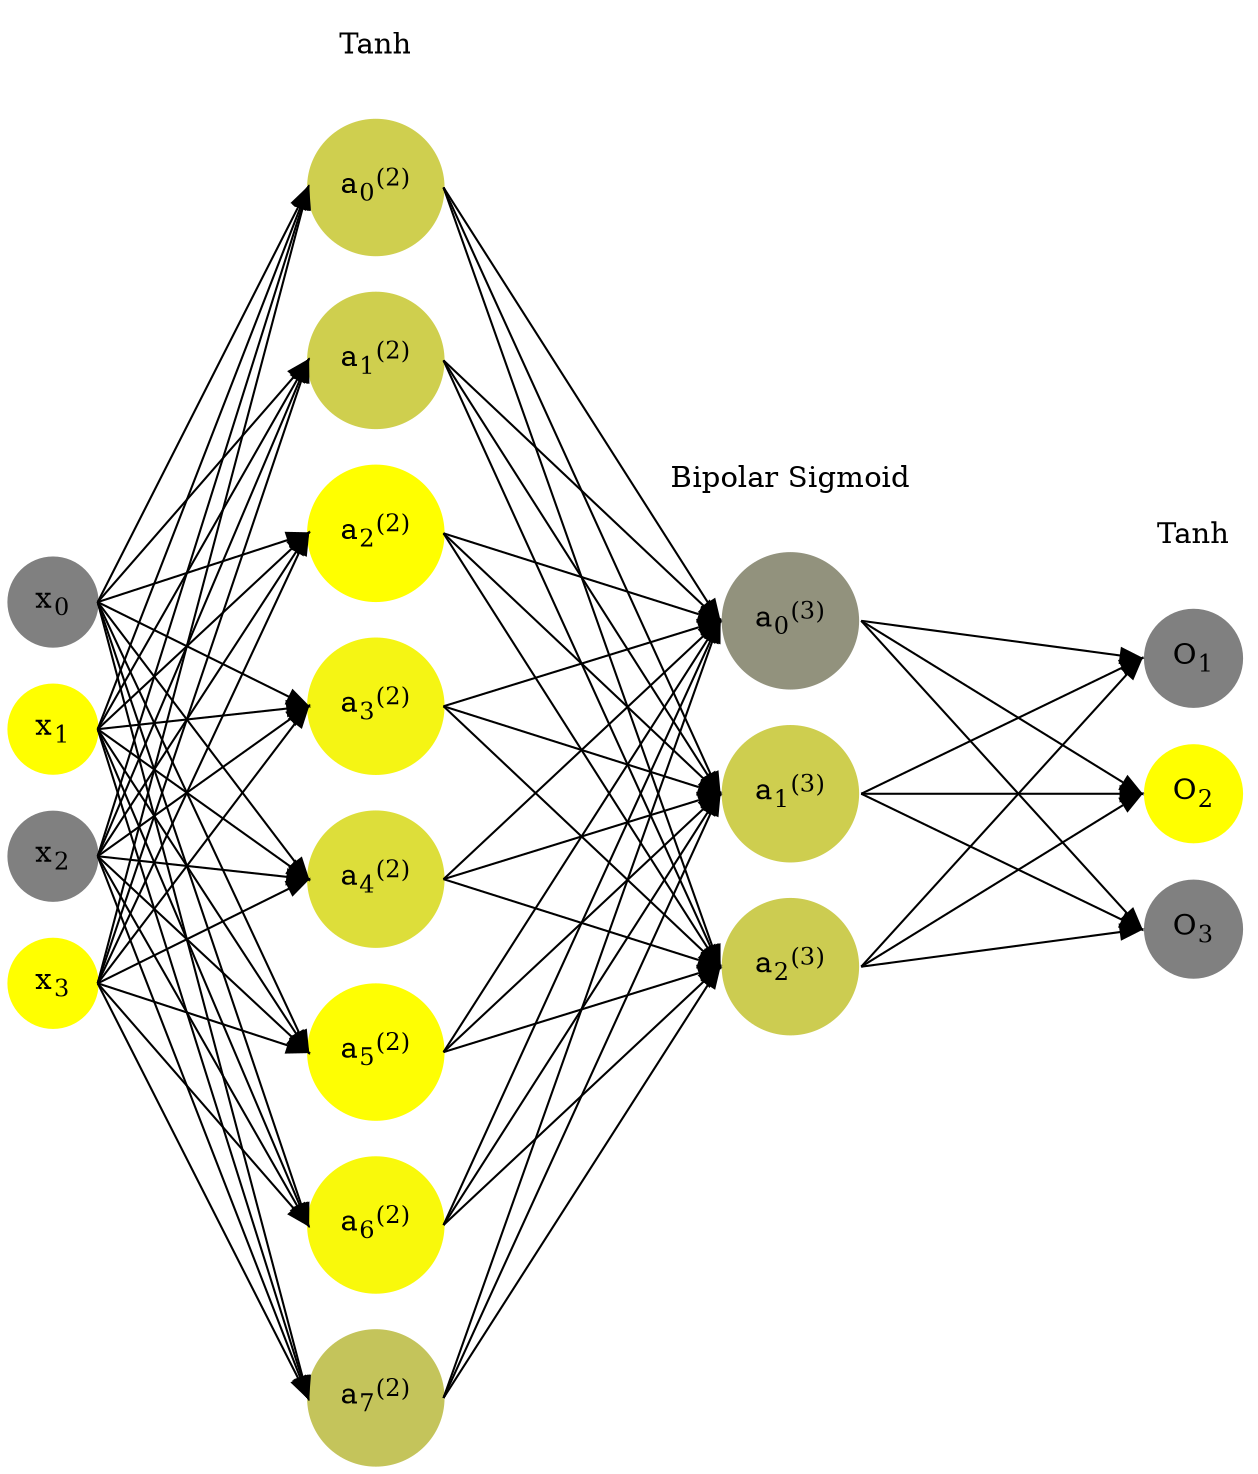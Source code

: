 digraph G {
	rankdir = LR;
	splines=false;
	edge[style=invis];
	ranksep= 1.4;
	{
	node [shape=circle, color="0.1667, 0.0, 0.5", style=filled, fillcolor="0.1667, 0.0, 0.5"];
	x0 [label=<x<sub>0</sub>>];
	}
	{
	node [shape=circle, color="0.1667, 1.0, 1.0", style=filled, fillcolor="0.1667, 1.0, 1.0"];
	x1 [label=<x<sub>1</sub>>];
	}
	{
	node [shape=circle, color="0.1667, 0.0, 0.5", style=filled, fillcolor="0.1667, 0.0, 0.5"];
	x2 [label=<x<sub>2</sub>>];
	}
	{
	node [shape=circle, color="0.1667, 1.0, 1.0", style=filled, fillcolor="0.1667, 1.0, 1.0"];
	x3 [label=<x<sub>3</sub>>];
	}
	{
	node [shape=circle, color="0.1667, 0.618702, 0.809351", style=filled, fillcolor="0.1667, 0.618702, 0.809351"];
	a02 [label=<a<sub>0</sub><sup>(2)</sup>>];
	}
	{
	node [shape=circle, color="0.1667, 0.620779, 0.810390", style=filled, fillcolor="0.1667, 0.620779, 0.810390"];
	a12 [label=<a<sub>1</sub><sup>(2)</sup>>];
	}
	{
	node [shape=circle, color="0.1667, 0.999546, 0.999773", style=filled, fillcolor="0.1667, 0.999546, 0.999773"];
	a22 [label=<a<sub>2</sub><sup>(2)</sup>>];
	}
	{
	node [shape=circle, color="0.1667, 0.914662, 0.957331", style=filled, fillcolor="0.1667, 0.914662, 0.957331"];
	a32 [label=<a<sub>3</sub><sup>(2)</sup>>];
	}
	{
	node [shape=circle, color="0.1667, 0.734409, 0.867204", style=filled, fillcolor="0.1667, 0.734409, 0.867204"];
	a42 [label=<a<sub>4</sub><sup>(2)</sup>>];
	}
	{
	node [shape=circle, color="0.1667, 0.985199, 0.992600", style=filled, fillcolor="0.1667, 0.985199, 0.992600"];
	a52 [label=<a<sub>5</sub><sup>(2)</sup>>];
	}
	{
	node [shape=circle, color="0.1667, 0.952841, 0.976420", style=filled, fillcolor="0.1667, 0.952841, 0.976420"];
	a62 [label=<a<sub>6</sub><sup>(2)</sup>>];
	}
	{
	node [shape=circle, color="0.1667, 0.532023, 0.766011", style=filled, fillcolor="0.1667, 0.532023, 0.766011"];
	a72 [label=<a<sub>7</sub><sup>(2)</sup>>];
	}
	{
	node [shape=circle, color="0.1667, 0.145165, 0.572583", style=filled, fillcolor="0.1667, 0.145165, 0.572583"];
	a03 [label=<a<sub>0</sub><sup>(3)</sup>>];
	}
	{
	node [shape=circle, color="0.1667, 0.616429, 0.808215", style=filled, fillcolor="0.1667, 0.616429, 0.808215"];
	a13 [label=<a<sub>1</sub><sup>(3)</sup>>];
	}
	{
	node [shape=circle, color="0.1667, 0.600203, 0.800101", style=filled, fillcolor="0.1667, 0.600203, 0.800101"];
	a23 [label=<a<sub>2</sub><sup>(3)</sup>>];
	}
	{
	node [shape=circle, color="0.1667, 0.0, 0.5", style=filled, fillcolor="0.1667, 0.0, 0.5"];
	O1 [label=<O<sub>1</sub>>];
	}
	{
	node [shape=circle, color="0.1667, 1.0, 1.0", style=filled, fillcolor="0.1667, 1.0, 1.0"];
	O2 [label=<O<sub>2</sub>>];
	}
	{
	node [shape=circle, color="0.1667, 0.0, 0.5", style=filled, fillcolor="0.1667, 0.0, 0.5"];
	O3 [label=<O<sub>3</sub>>];
	}
	{
	rank=same;
	x0->x1->x2->x3;
	}
	{
	rank=same;
	a02->a12->a22->a32->a42->a52->a62->a72;
	}
	{
	rank=same;
	a03->a13->a23;
	}
	{
	rank=same;
	O1->O2->O3;
	}
	l1 [shape=plaintext,label="Tanh"];
	l1->a02;
	{rank=same; l1;a02};
	l2 [shape=plaintext,label="Bipolar Sigmoid"];
	l2->a03;
	{rank=same; l2;a03};
	l3 [shape=plaintext,label="Tanh"];
	l3->O1;
	{rank=same; l3;O1};
edge[style=solid, tailport=e, headport=w];
	{x0;x1;x2;x3} -> {a02;a12;a22;a32;a42;a52;a62;a72};
	{a02;a12;a22;a32;a42;a52;a62;a72} -> {a03;a13;a23};
	{a03;a13;a23} -> {O1,O2,O3};
}
